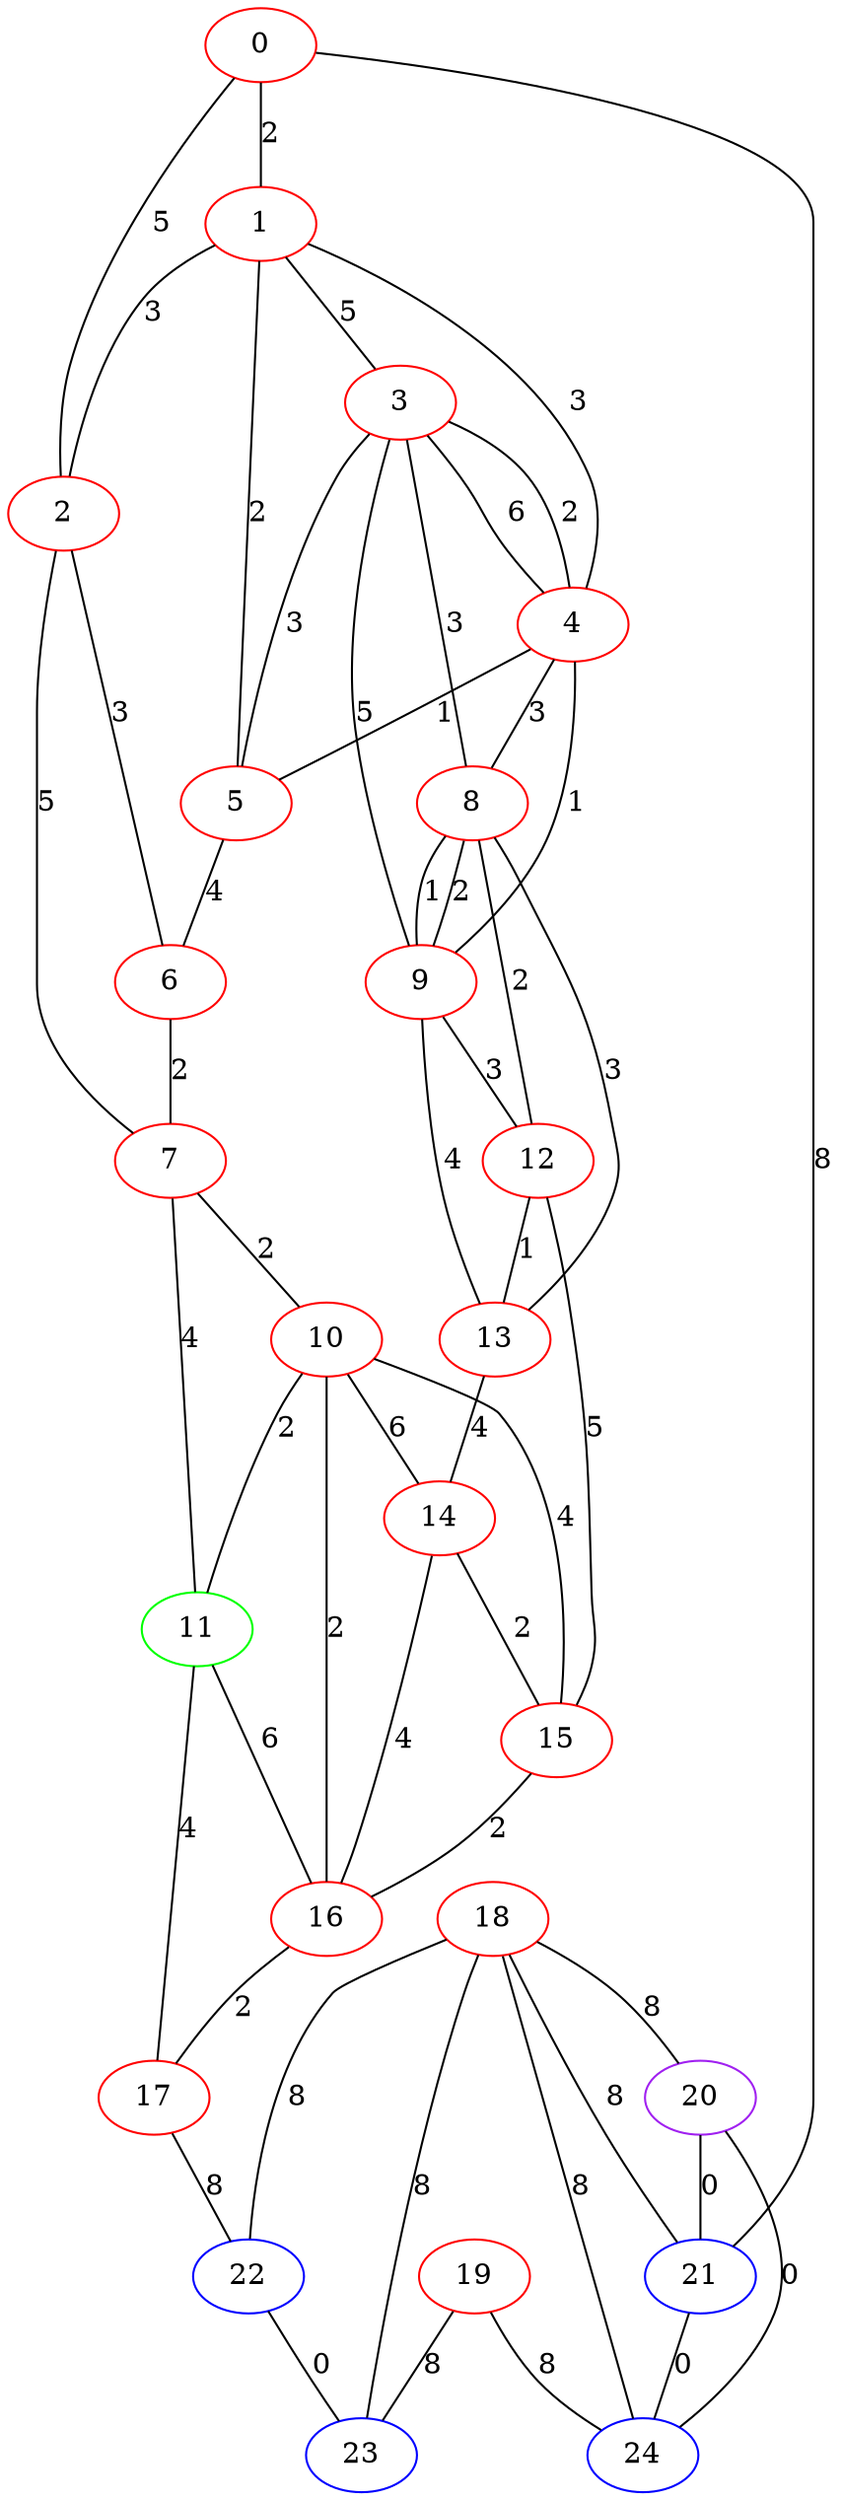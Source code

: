 graph "" {
0 [color=red, weight=1];
1 [color=red, weight=1];
2 [color=red, weight=1];
3 [color=red, weight=1];
4 [color=red, weight=1];
5 [color=red, weight=1];
6 [color=red, weight=1];
7 [color=red, weight=1];
8 [color=red, weight=1];
9 [color=red, weight=1];
10 [color=red, weight=1];
11 [color=green, weight=2];
12 [color=red, weight=1];
13 [color=red, weight=1];
14 [color=red, weight=1];
15 [color=red, weight=1];
16 [color=red, weight=1];
17 [color=red, weight=1];
18 [color=red, weight=1];
19 [color=red, weight=1];
20 [color=purple, weight=4];
21 [color=blue, weight=3];
22 [color=blue, weight=3];
23 [color=blue, weight=3];
24 [color=blue, weight=3];
0 -- 1  [key=0, label=2];
0 -- 2  [key=0, label=5];
0 -- 21  [key=0, label=8];
1 -- 2  [key=0, label=3];
1 -- 3  [key=0, label=5];
1 -- 4  [key=0, label=3];
1 -- 5  [key=0, label=2];
2 -- 6  [key=0, label=3];
2 -- 7  [key=0, label=5];
3 -- 8  [key=0, label=3];
3 -- 9  [key=0, label=5];
3 -- 4  [key=0, label=6];
3 -- 4  [key=1, label=2];
3 -- 5  [key=0, label=3];
4 -- 8  [key=0, label=3];
4 -- 9  [key=0, label=1];
4 -- 5  [key=0, label=1];
5 -- 6  [key=0, label=4];
6 -- 7  [key=0, label=2];
7 -- 11  [key=0, label=4];
7 -- 10  [key=0, label=2];
8 -- 9  [key=0, label=2];
8 -- 9  [key=1, label=1];
8 -- 13  [key=0, label=3];
8 -- 12  [key=0, label=2];
9 -- 12  [key=0, label=3];
9 -- 13  [key=0, label=4];
10 -- 16  [key=0, label=2];
10 -- 11  [key=0, label=2];
10 -- 14  [key=0, label=6];
10 -- 15  [key=0, label=4];
11 -- 16  [key=0, label=6];
11 -- 17  [key=0, label=4];
12 -- 13  [key=0, label=1];
12 -- 15  [key=0, label=5];
13 -- 14  [key=0, label=4];
14 -- 16  [key=0, label=4];
14 -- 15  [key=0, label=2];
15 -- 16  [key=0, label=2];
16 -- 17  [key=0, label=2];
17 -- 22  [key=0, label=8];
18 -- 24  [key=0, label=8];
18 -- 20  [key=0, label=8];
18 -- 21  [key=0, label=8];
18 -- 22  [key=0, label=8];
18 -- 23  [key=0, label=8];
19 -- 24  [key=0, label=8];
19 -- 23  [key=0, label=8];
20 -- 24  [key=0, label=0];
20 -- 21  [key=0, label=0];
21 -- 24  [key=0, label=0];
22 -- 23  [key=0, label=0];
}
